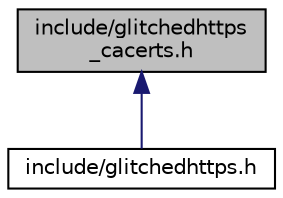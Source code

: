 digraph "include/glitchedhttps_cacerts.h"
{
  edge [fontname="Helvetica",fontsize="10",labelfontname="Helvetica",labelfontsize="10"];
  node [fontname="Helvetica",fontsize="10",shape=record];
  Node1 [label="include/glitchedhttps\l_cacerts.h",height=0.2,width=0.4,color="black", fillcolor="grey75", style="filled", fontcolor="black"];
  Node1 -> Node2 [dir="back",color="midnightblue",fontsize="10",style="solid",fontname="Helvetica"];
  Node2 [label="include/glitchedhttps.h",height=0.2,width=0.4,color="black", fillcolor="white", style="filled",URL="$glitchedhttps_8h.html",tooltip="Simple, lightweight and straight-forward way of doing HTTP(S) requests with the help of ARM&#39;s open-so..."];
}

